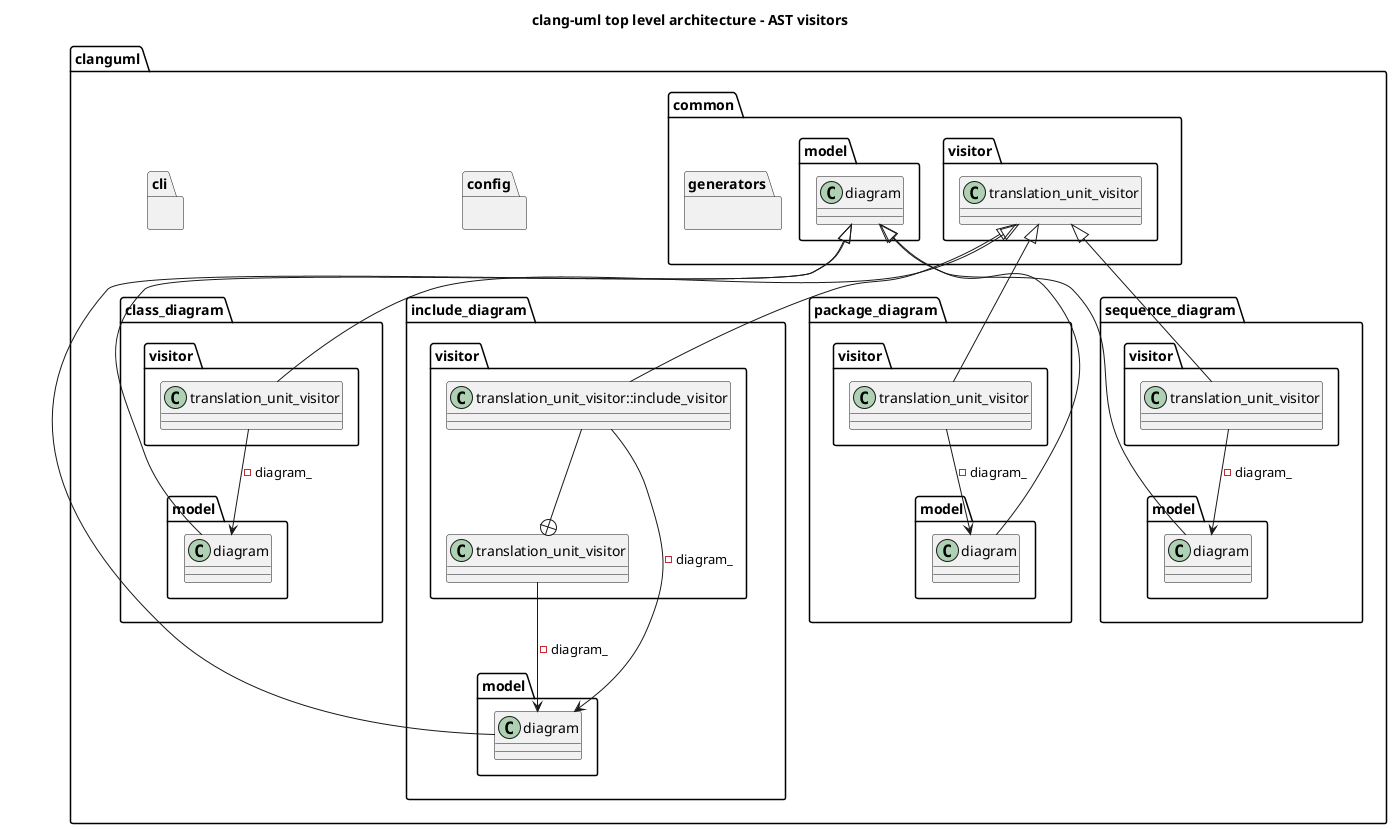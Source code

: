 @startuml
title Translation unit AST visitors
title clang-uml top level architecture - AST visitors
package [clanguml] as C_0002174271399507040339 {
package [common] as C_0000316605034920222648 {
package [model] as C_0000083721806430512831 {
class "diagram" as C_0000197068985320835874
class C_0000197068985320835874 [[classclanguml_1_1common_1_1model_1_1diagram.html{Base class for all diagram models}]] {
__
}
}
package [visitor] as C_0002059309769421024048 {
class "translation_unit_visitor" as C_0000116368705153207296
class C_0000116368705153207296 [[classclanguml_1_1common_1_1visitor_1_1translation__unit__visitor.html{Diagram translation unit visitor base class}]] {
__
}
}
package [generators] as C_0001127696046613471321 {
}
}
package [class_diagram] as C_0002240167036201725606 {
package [model] as C_0000897124234964432620 {
class "diagram" as C_0000914432076690777687
class C_0000914432076690777687 [[classclanguml_1_1class__diagram_1_1model_1_1diagram.html{Class representing a class diagram.}]] {
__
}
}
package [visitor] as C_0001862217944346803827 {
class "translation_unit_visitor" as C_0001741760762642742451
class C_0001741760762642742451 [[classclanguml_1_1class__diagram_1_1visitor_1_1translation__unit__visitor.html{Class diagram translation unit visitor}]] {
__
}
}
}
package [config] as C_0000111389493058790497 {
}
package [cli] as C_0001260703306241669209 {
}
package [include_diagram] as C_0002289677368446195616 {
package [model] as C_0000545328881104248214 {
class "diagram" as C_0000308380398356948374
class C_0000308380398356948374 [[classclanguml_1_1include__diagram_1_1model_1_1diagram.html{Class representing an include diagram model.}]] {
__
}
}
package [visitor] as C_0000299757823634161563 {
class "translation_unit_visitor" as C_0001957392097002977756
class C_0001957392097002977756 [[classclanguml_1_1include__diagram_1_1visitor_1_1translation__unit__visitor.html{Include diagram translation unit visitor wrapper}]] {
__
}
class "translation_unit_visitor::include_visitor" as C_0000070935554513618182
class C_0000070935554513618182 [[classclanguml_1_1include__diagram_1_1visitor_1_1translation__unit__visitor_1_1include__visitor.html{translation_unit_visitor##include_visitor}]] {
__
}
}
}
package [package_diagram] as C_0001176715616702819073 {
package [model] as C_0001569810617781744082 {
class "diagram" as C_0000148537001046167478
class C_0000148537001046167478 [[classclanguml_1_1package__diagram_1_1model_1_1diagram.html{Package diagram model.}]] {
__
}
}
package [visitor] as C_0000183895282854293183 {
class "translation_unit_visitor" as C_0001286342034490329345
class C_0001286342034490329345 [[classclanguml_1_1package__diagram_1_1visitor_1_1translation__unit__visitor.html{Package diagram translation unit visitor}]] {
__
}
}
}
package [sequence_diagram] as C_0001521862840957629236 {
package [model] as C_0002206969880830639264 {
class "diagram" as C_0000924044572035510976
class C_0000924044572035510976 [[classclanguml_1_1sequence__diagram_1_1model_1_1diagram.html{Model of a sequence diagram}]] {
__
}
}
package [visitor] as C_0000351520758190157237 {
class "translation_unit_visitor" as C_0001229352445421790185
class C_0001229352445421790185 [[classclanguml_1_1sequence__diagram_1_1visitor_1_1translation__unit__visitor.html{Sequence diagram translation unit visitor}]] {
__
}
}
}
}
C_0000197068985320835874 <|-- C_0000914432076690777687
C_0001741760762642742451 --> C_0000914432076690777687 : -diagram_
C_0000116368705153207296 <|-- C_0001741760762642742451
C_0000197068985320835874 <|-- C_0000308380398356948374
C_0001957392097002977756 --> C_0000308380398356948374 : -diagram_
C_0000070935554513618182 --+ C_0001957392097002977756
C_0000070935554513618182 --> C_0000308380398356948374 : -diagram_
C_0000116368705153207296 <|-- C_0000070935554513618182
C_0000197068985320835874 <|-- C_0000148537001046167478
C_0001286342034490329345 --> C_0000148537001046167478 : -diagram_
C_0000116368705153207296 <|-- C_0001286342034490329345
C_0000197068985320835874 <|-- C_0000924044572035510976
C_0001229352445421790185 --> C_0000924044572035510976 : -diagram_
C_0000116368705153207296 <|-- C_0001229352445421790185

'Generated with clang-uml, version 0.4.0-7-g8a6b497
'LLVM version Ubuntu clang version 16.0.6 (++20230710042027+7cbf1a259152-1~exp1~20230710162048.105)
@enduml
